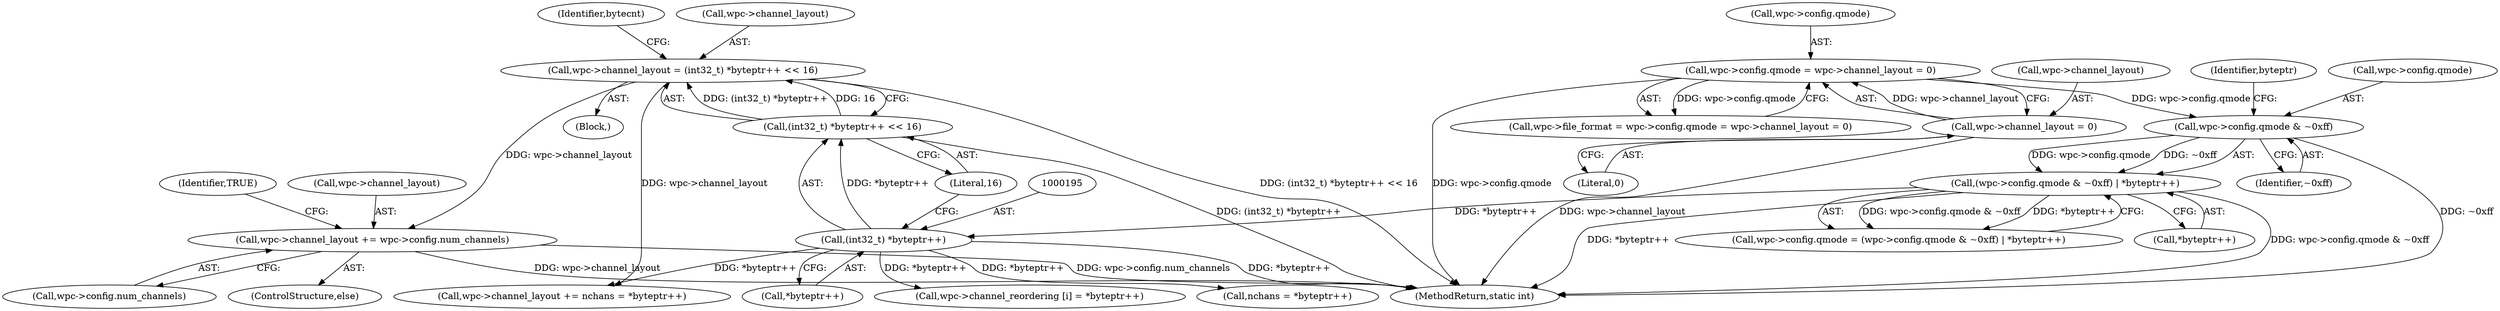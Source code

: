 digraph "0_WavPack_4bc05fc490b66ef2d45b1de26abf1455b486b0dc@pointer" {
"1000283" [label="(Call,wpc->channel_layout += wpc->config.num_channels)"];
"1000189" [label="(Call,wpc->channel_layout = (int32_t) *byteptr++ << 16)"];
"1000193" [label="(Call,(int32_t) *byteptr++ << 16)"];
"1000194" [label="(Call,(int32_t) *byteptr++)"];
"1000170" [label="(Call,(wpc->config.qmode & ~0xff) | *byteptr++)"];
"1000171" [label="(Call,wpc->config.qmode & ~0xff)"];
"1000127" [label="(Call,wpc->config.qmode = wpc->channel_layout = 0)"];
"1000133" [label="(Call,wpc->channel_layout = 0)"];
"1000205" [label="(Call,wpc->channel_layout += nchans = *byteptr++)"];
"1000128" [label="(Call,wpc->config.qmode)"];
"1000282" [label="(ControlStructure,else)"];
"1000201" [label="(Identifier,bytecnt)"];
"1000287" [label="(Call,wpc->config.num_channels)"];
"1000189" [label="(Call,wpc->channel_layout = (int32_t) *byteptr++ << 16)"];
"1000190" [label="(Call,wpc->channel_layout)"];
"1000193" [label="(Call,(int32_t) *byteptr++ << 16)"];
"1000196" [label="(Call,*byteptr++)"];
"1000294" [label="(MethodReturn,static int)"];
"1000293" [label="(Identifier,TRUE)"];
"1000170" [label="(Call,(wpc->config.qmode & ~0xff) | *byteptr++)"];
"1000171" [label="(Call,wpc->config.qmode & ~0xff)"];
"1000209" [label="(Call,nchans = *byteptr++)"];
"1000178" [label="(Call,*byteptr++)"];
"1000284" [label="(Call,wpc->channel_layout)"];
"1000180" [label="(Identifier,byteptr)"];
"1000186" [label="(Block,)"];
"1000177" [label="(Identifier,~0xff)"];
"1000248" [label="(Call,wpc->channel_reordering [i] = *byteptr++)"];
"1000164" [label="(Call,wpc->config.qmode = (wpc->config.qmode & ~0xff) | *byteptr++)"];
"1000137" [label="(Literal,0)"];
"1000127" [label="(Call,wpc->config.qmode = wpc->channel_layout = 0)"];
"1000199" [label="(Literal,16)"];
"1000194" [label="(Call,(int32_t) *byteptr++)"];
"1000283" [label="(Call,wpc->channel_layout += wpc->config.num_channels)"];
"1000123" [label="(Call,wpc->file_format = wpc->config.qmode = wpc->channel_layout = 0)"];
"1000133" [label="(Call,wpc->channel_layout = 0)"];
"1000134" [label="(Call,wpc->channel_layout)"];
"1000172" [label="(Call,wpc->config.qmode)"];
"1000283" -> "1000282"  [label="AST: "];
"1000283" -> "1000287"  [label="CFG: "];
"1000284" -> "1000283"  [label="AST: "];
"1000287" -> "1000283"  [label="AST: "];
"1000293" -> "1000283"  [label="CFG: "];
"1000283" -> "1000294"  [label="DDG: wpc->channel_layout"];
"1000283" -> "1000294"  [label="DDG: wpc->config.num_channels"];
"1000189" -> "1000283"  [label="DDG: wpc->channel_layout"];
"1000189" -> "1000186"  [label="AST: "];
"1000189" -> "1000193"  [label="CFG: "];
"1000190" -> "1000189"  [label="AST: "];
"1000193" -> "1000189"  [label="AST: "];
"1000201" -> "1000189"  [label="CFG: "];
"1000189" -> "1000294"  [label="DDG: (int32_t) *byteptr++ << 16"];
"1000193" -> "1000189"  [label="DDG: (int32_t) *byteptr++"];
"1000193" -> "1000189"  [label="DDG: 16"];
"1000189" -> "1000205"  [label="DDG: wpc->channel_layout"];
"1000193" -> "1000199"  [label="CFG: "];
"1000194" -> "1000193"  [label="AST: "];
"1000199" -> "1000193"  [label="AST: "];
"1000193" -> "1000294"  [label="DDG: (int32_t) *byteptr++"];
"1000194" -> "1000193"  [label="DDG: *byteptr++"];
"1000194" -> "1000196"  [label="CFG: "];
"1000195" -> "1000194"  [label="AST: "];
"1000196" -> "1000194"  [label="AST: "];
"1000199" -> "1000194"  [label="CFG: "];
"1000194" -> "1000294"  [label="DDG: *byteptr++"];
"1000170" -> "1000194"  [label="DDG: *byteptr++"];
"1000194" -> "1000205"  [label="DDG: *byteptr++"];
"1000194" -> "1000209"  [label="DDG: *byteptr++"];
"1000194" -> "1000248"  [label="DDG: *byteptr++"];
"1000170" -> "1000164"  [label="AST: "];
"1000170" -> "1000178"  [label="CFG: "];
"1000171" -> "1000170"  [label="AST: "];
"1000178" -> "1000170"  [label="AST: "];
"1000164" -> "1000170"  [label="CFG: "];
"1000170" -> "1000294"  [label="DDG: *byteptr++"];
"1000170" -> "1000294"  [label="DDG: wpc->config.qmode & ~0xff"];
"1000170" -> "1000164"  [label="DDG: wpc->config.qmode & ~0xff"];
"1000170" -> "1000164"  [label="DDG: *byteptr++"];
"1000171" -> "1000170"  [label="DDG: wpc->config.qmode"];
"1000171" -> "1000170"  [label="DDG: ~0xff"];
"1000171" -> "1000177"  [label="CFG: "];
"1000172" -> "1000171"  [label="AST: "];
"1000177" -> "1000171"  [label="AST: "];
"1000180" -> "1000171"  [label="CFG: "];
"1000171" -> "1000294"  [label="DDG: ~0xff"];
"1000127" -> "1000171"  [label="DDG: wpc->config.qmode"];
"1000127" -> "1000123"  [label="AST: "];
"1000127" -> "1000133"  [label="CFG: "];
"1000128" -> "1000127"  [label="AST: "];
"1000133" -> "1000127"  [label="AST: "];
"1000123" -> "1000127"  [label="CFG: "];
"1000127" -> "1000294"  [label="DDG: wpc->config.qmode"];
"1000127" -> "1000123"  [label="DDG: wpc->config.qmode"];
"1000133" -> "1000127"  [label="DDG: wpc->channel_layout"];
"1000133" -> "1000137"  [label="CFG: "];
"1000134" -> "1000133"  [label="AST: "];
"1000137" -> "1000133"  [label="AST: "];
"1000133" -> "1000294"  [label="DDG: wpc->channel_layout"];
}
